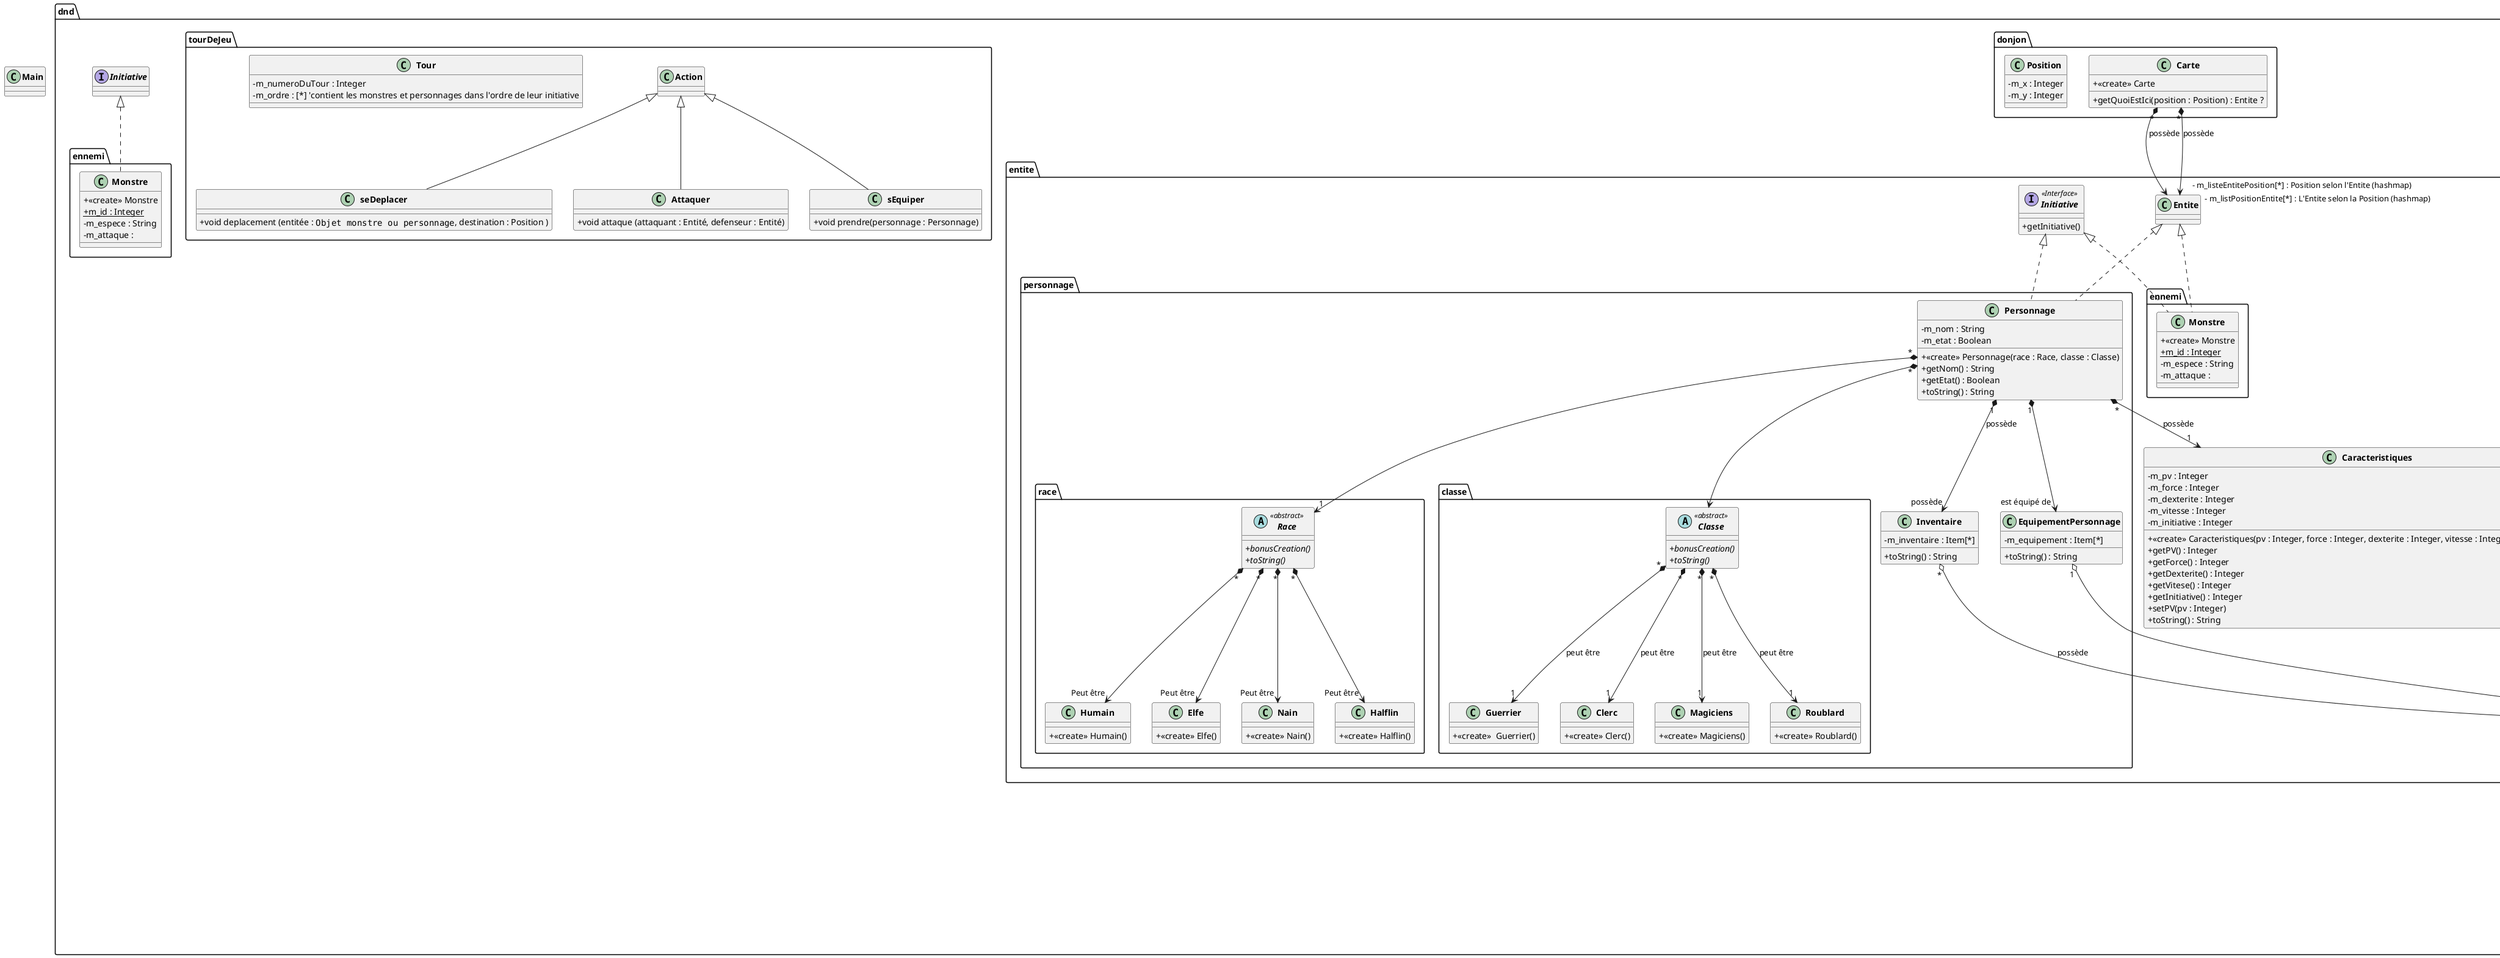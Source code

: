 @startuml

skinparam classAttributeIconSize 0
skinparam classFontStyle Bold
skinparam style strictuml hide empty members

class Main
{

}

package dnd
{
    package entite
    {
        class Entite
        {
        }

        class Caracteristiques
            {
                ' Membres de la classe
                - m_pv : Integer
                - m_force : Integer
                - m_dexterite : Integer
                - m_vitesse : Integer
                - m_initiative : Integer
                ' Ctor
                + <<create>> Caracteristiques(pv : Integer, force : Integer, dexterite : Integer, vitesse : Integer, initiative : Integer)
                ' Getters
                + getPV() : Integer
                + getForce() : Integer
                + getDexterite() : Integer
                + getVitese() : Integer
                + getInitiative() : Integer
                ' Setters
                + setPV(pv : Integer)
                + toString() : String
            }

            Interface Initiative <<Interface>>
            {
                +getInitiative()
            }

            package personnage
            {
                class Personnage implements dnd.entite.Initiative, dnd.entite.Entite
                {
                    +<<create>> Personnage(race : Race, classe : Classe)
                    - m_nom : String
                    - m_etat : Boolean
                    ' Race : mettre une composition
                    ' Classe : mettre une composition
                    ' Inventaire d'équipements : mettre une composition
                    ' Équipements : mettre une composition
                    + getNom() : String
                    + getEtat() : Boolean
                    + toString() : String
                }

                ' Début classes personnages

                class Inventaire
                {
                    - m_inventaire : Item[*]
                    + toString() : String
                }

                class EquipementPersonnage
                {
                    - m_equipement : Item[*]
                    + toString() : String
                }

                Personnage "*" *--> "1" race.Race
                Personnage "*" *--> classe.Classe
                Personnage "*" *--> "1" Caracteristiques : possède
                Personnage "1" *--> "est équipé de" EquipementPersonnage
                Personnage "1" *--> "possède" Inventaire : possède
                Inventaire "*" o-- "- m_items[*] : Objets du personnage" dnd.objet.Item : possède
                EquipementPersonnage "1" o-- "- m_arme_equipee : Arme\n - m_armure_equipee : Armure" dnd.objet.Item

                package race
                {
                    abstract class Race <<abstract>>
                    {
                        +{abstract} bonusCreation()
                        +{abstract} toString()
                    }

                    class Humain
                    {
                        +<<create>> Humain()
                    }

                    class Elfe
                    {
                        +<<create>> Elfe()
                    }

                    class Nain
                    {
                        +<<create>> Nain()
                    }

                    class Halflin
                    {
                        +<<create>> Halflin()
                    }

                    Race "*" *--> "Peut être" Humain
                    Race "*" *--> "Peut être" Elfe
                    Race "*" *--> "Peut être" Nain
                    Race "*" *--> "Peut être" Halflin
                }

                package classe
                {
                    abstract class Classe <<abstract>>
                    {
                        +{abstract} bonusCreation()
                        +{abstract} toString()
                    }

                    class Guerrier
                    {
                        +<<create>>  Guerrier()
                    }

                    class Clerc
                    {
                        +<<create>> Clerc()
                    }

                    class Magiciens
                    {
                        +<<create>> Magiciens()
                    }

                    class Roublard
                    {
                        +<<create>> Roublard()
                    }

                    Classe "*" *--> "1" Guerrier : peut être
                    Classe "*" *--> "1" Clerc : peut être
                    Classe "*" *--> "1" Magiciens : peut être
                    Classe "*" *--> "1" Roublard : peut être
                }
            }

            package ennemi
            {
                class Monstre implements dnd.entite.Initiative, dnd.entite.Entite
                {
                    +<<create>> Monstre
                    + {static} m_id : Integer
                    - m_espece : String
                    - m_attaque :
                    ' Objet caractérisitique

                    ' Faire une énumeration des especes pour acceder à leurs caractéristique
                }
            }
    }





    package objet
    {
        class Item
        {
            - m_nom : String
            + <<create>> Item(name : String)
            + getName() : String
        }

        class Arme extends Item
        {
            - m_degat : Integer
            + <<create>> Arme(name : String, degat : Integer)
        }

        class Armure extends Item
        {
            - m_armure : Integer
            + <<create>> Armure(name : String, armure : Integer)
        }

        class ArmeCourante extends Arme
        {

        }

        class ArmeGuerre extends Arme
        {

        }

        class ArmeDistance extends Arme
        {

        }

        class ArmureLegere extends Armure
        {

        }

        class ArmureLourde extends Armure
        {

        }


    ' Item "*" *--> "- m_degat : (dé)\n- m_portee : Integer" ArmeCourante: contient des
    ' Item "*" *--> "- m_degat : (dé)\n- m_portee : Integer" ArmeGuerre: contient des
    ' Item "*" *--> "- m_degat : (dé)\n- m_portee : Integer" ArmeDistance: contient des
    ' Item "*" *--> "- m_armure : Integer" ArmureLegere: contient des
    ' Item "*" *--> "- " ArmureLourde: contient des

    }

    package donjon
    {
        class Carte
        {
            +<<create>> Carte
            ' un choix de carte par défaut
            ' instancie     taille de la carte
            '               position des obstacle
            '               creer les monstre
            '               positionne monstre et personnage
            '               positionne equipement
            '               phrases de contexte
            + getQuoiEstIci(position : Position) : Entite ?
            ' ici le type, je ne sais pas, car ça peut tout retourner, j'aurais mis Object mais il faudrait utiliser getClass() dans le code (interdit); solution possible : créer une classe "Entité" qui est implémentée par Monstre, Personnage, etc pour plus de flexibilité.
            ' methode getOuEsTruc (truc)
            ' EDIT : du coup ici bah c'est "bon" on verra comment ça rend dans le code

        }

        Carte "*" *--> "- m_listeEntitePosition[*] : Position selon l'Entite (hashmap)" dnd.entite.Entite : possède
        Carte "*" *--> "- m_listPositionEntite[*] : L'Entite selon la Position (hashmap)" dnd.entite.Entite : possède

        class Position
        {
            -m_x : Integer
            -m_y : Integer
        }
    }

    package ennemi
    {
        class Monstre implements dnd.Initiative
        {
        +<<create>> Monstre
        + {static} m_id : Integer
        - m_espece : String
        - m_attaque :
        ' Objet caractérisitique

        ' Faire une énumeration des especes pour acceder à leurs caractéristique
        }
    }

    package tourDeJeu
    {
        class Action
        {

        }

        class Tour
        {
            -m_numeroDuTour : Integer
            ' methode déroulement du tour
            -m_ordre : [*] 'contient les monstres et personnages dans l'ordre de leur initiative
            'methode qui enleve un monstre ou personnage mort de m_ordre

        }



        class seDeplacer extends Action
        {
            +void deplacement (entitée : ""Objet monstre ou personnage"", destination : Position )
            ' deplacement(): 2 choix:
            ' soit un par appel par case, comme si on déplacait l'entitée case par case, donc:
            '                                   test si destination est adjacent
            '                                   puis test si case destination est libre
            '                                   puis test si il reste des point de mouvement à l'entité
            '                                   puis déplacement
            '
            ' soit un appel pour tout le déplacement, plus en accord avec le sujet;
            '                                   test si case destination est libre
            '                                   test si distance inférieure à  vitesse/3
            '                                   déplacement


        }

        class Attaquer extends Action
        {
            +void attaque (attaquant : Entité, defenseur : Entité)
            '   test que personnage n'attaque pas personnage et monstre n'attaque pas monstre
            '   test portée (faut il une méthode de calcul de distance?)
            '   jet d'attaque : 1d20 + attaquant.m_equipement(getCaractéristiqueAttaque())
            '                   (dans classe arme, il faut une méthode qui cherche la force ou la dex de l'entité pour l'additionner
            '                                       et une pour lancer le dé de dégat careespondant)
            '   test si jet d'attaque > defenseur.m_equipement(getArmure())
            '   degat: entitée.m_equipement(jetDeDégat())
            '           defenseur.setPV(getPV()-degat)
            '           test état du défenseur

        }

        class sEquiper extends Action
        {
            +void prendre(personnage : Personnage)
            ' test si un equipement présent sur la position du personnage
            ' personnage.m_Inventaire(ajoutEquipement(carte.getQuoiEstIci)
            ' supprimer l'objet de la map
        }

    }
}



@enduml